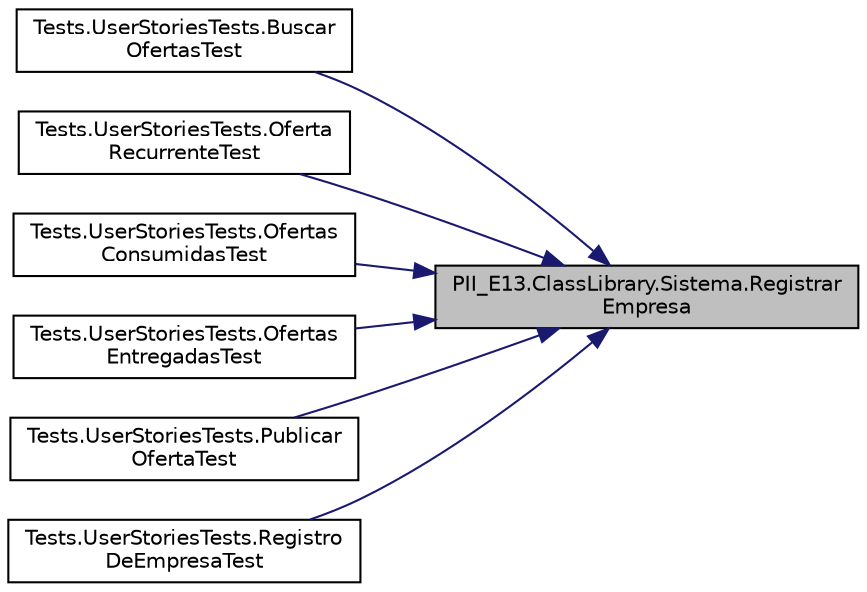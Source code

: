 digraph "PII_E13.ClassLibrary.Sistema.RegistrarEmpresa"
{
 // INTERACTIVE_SVG=YES
 // LATEX_PDF_SIZE
  edge [fontname="Helvetica",fontsize="10",labelfontname="Helvetica",labelfontsize="10"];
  node [fontname="Helvetica",fontsize="10",shape=record];
  rankdir="RL";
  Node1 [label="PII_E13.ClassLibrary.Sistema.Registrar\lEmpresa",height=0.2,width=0.4,color="black", fillcolor="grey75", style="filled", fontcolor="black",tooltip="Registra una nueva empresa en el sistema."];
  Node1 -> Node2 [dir="back",color="midnightblue",fontsize="10",style="solid",fontname="Helvetica"];
  Node2 [label="Tests.UserStoriesTests.Buscar\lOfertasTest",height=0.2,width=0.4,color="black", fillcolor="white", style="filled",URL="$classTests_1_1UserStoriesTests.html#a888802d225bbd72618f9c5632594f6b3",tooltip="Prueba para la historia de usuario 8: Búsqueda de ofertas."];
  Node1 -> Node3 [dir="back",color="midnightblue",fontsize="10",style="solid",fontname="Helvetica"];
  Node3 [label="Tests.UserStoriesTests.Oferta\lRecurrenteTest",height=0.2,width=0.4,color="black", fillcolor="white", style="filled",URL="$classTests_1_1UserStoriesTests.html#ae50fb9b2414a5d68c5e6f5c075a11dfb",tooltip="Prueba para la historia de usuario 9 y 10: Recurrencia de ofertas"];
  Node1 -> Node4 [dir="back",color="midnightblue",fontsize="10",style="solid",fontname="Helvetica"];
  Node4 [label="Tests.UserStoriesTests.Ofertas\lConsumidasTest",height=0.2,width=0.4,color="black", fillcolor="white", style="filled",URL="$classTests_1_1UserStoriesTests.html#a56183ee941eacef1a4254623135a3742",tooltip="Prueba para la historia de usuario 12: Ofertas consumidas por emprendedor"];
  Node1 -> Node5 [dir="back",color="midnightblue",fontsize="10",style="solid",fontname="Helvetica"];
  Node5 [label="Tests.UserStoriesTests.Ofertas\lEntregadasTest",height=0.2,width=0.4,color="black", fillcolor="white", style="filled",URL="$classTests_1_1UserStoriesTests.html#a6d5016ab90a3f2d7c75bf2441077f539",tooltip="Prueba para la historia de usuario 11: Ofertas entregadas"];
  Node1 -> Node6 [dir="back",color="midnightblue",fontsize="10",style="solid",fontname="Helvetica"];
  Node6 [label="Tests.UserStoriesTests.Publicar\lOfertaTest",height=0.2,width=0.4,color="black", fillcolor="white", style="filled",URL="$classTests_1_1UserStoriesTests.html#a45f61a5bfa9e579a076fcfcda7a8bc83",tooltip="Prueba para las historias de usuario 3, 4, 5 y 6:"];
  Node1 -> Node7 [dir="back",color="midnightblue",fontsize="10",style="solid",fontname="Helvetica"];
  Node7 [label="Tests.UserStoriesTests.Registro\lDeEmpresaTest",height=0.2,width=0.4,color="black", fillcolor="white", style="filled",URL="$classTests_1_1UserStoriesTests.html#ad633a0d5ec4dc31f11da9690e0f21114",tooltip="Prueba para las historias de usuario 1 y 2: registro de una empresa en el sistema."];
}
